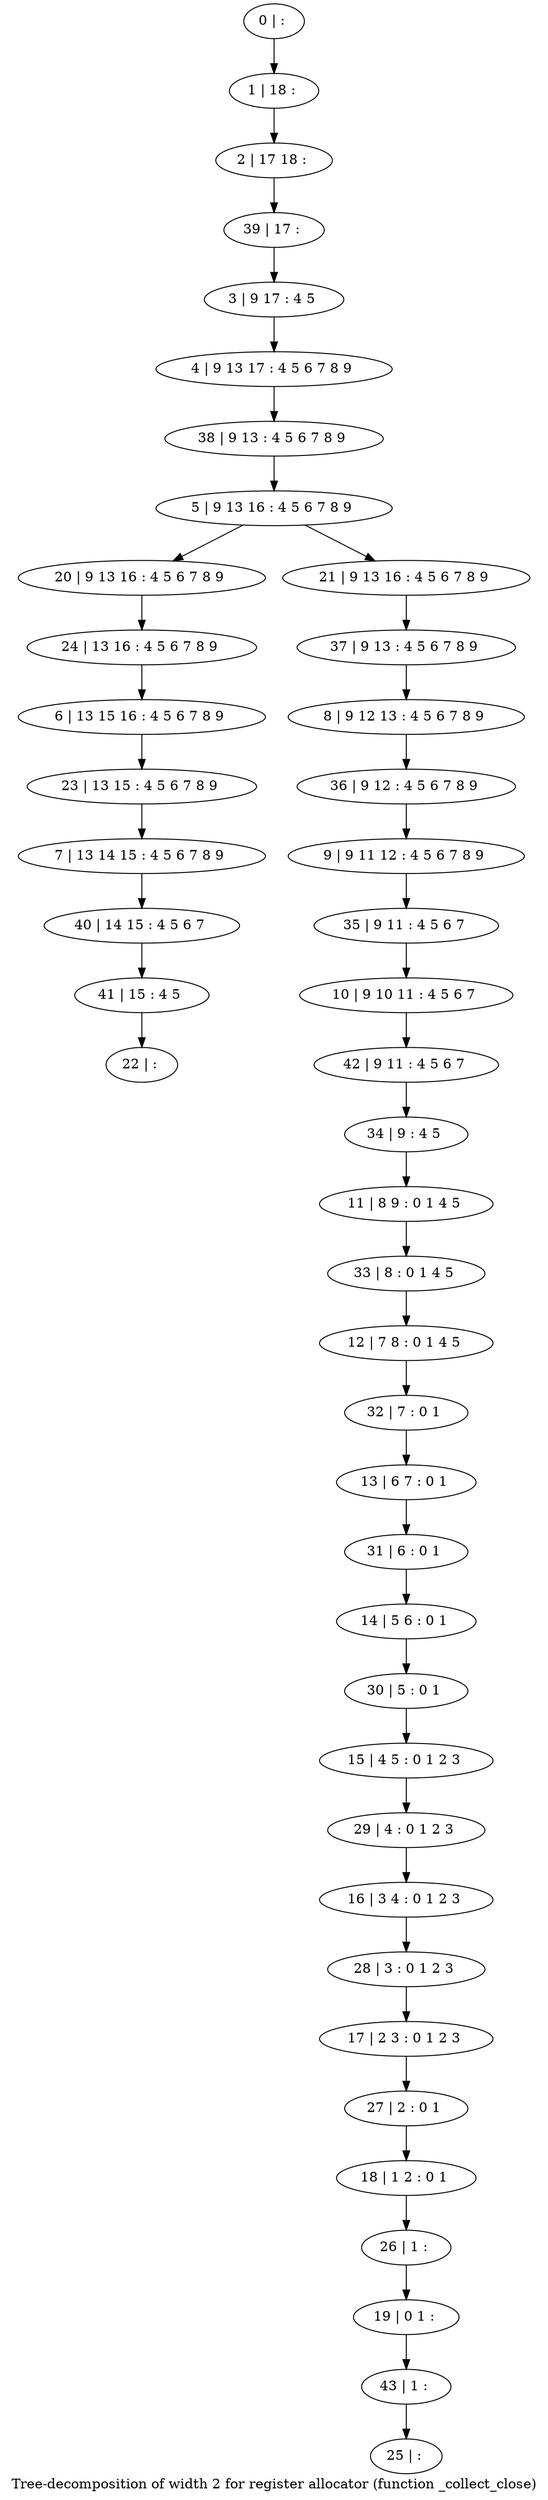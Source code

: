 digraph G {
graph [label="Tree-decomposition of width 2 for register allocator (function _collect_close)"]
0[label="0 | : "];
1[label="1 | 18 : "];
2[label="2 | 17 18 : "];
3[label="3 | 9 17 : 4 5 "];
4[label="4 | 9 13 17 : 4 5 6 7 8 9 "];
5[label="5 | 9 13 16 : 4 5 6 7 8 9 "];
6[label="6 | 13 15 16 : 4 5 6 7 8 9 "];
7[label="7 | 13 14 15 : 4 5 6 7 8 9 "];
8[label="8 | 9 12 13 : 4 5 6 7 8 9 "];
9[label="9 | 9 11 12 : 4 5 6 7 8 9 "];
10[label="10 | 9 10 11 : 4 5 6 7 "];
11[label="11 | 8 9 : 0 1 4 5 "];
12[label="12 | 7 8 : 0 1 4 5 "];
13[label="13 | 6 7 : 0 1 "];
14[label="14 | 5 6 : 0 1 "];
15[label="15 | 4 5 : 0 1 2 3 "];
16[label="16 | 3 4 : 0 1 2 3 "];
17[label="17 | 2 3 : 0 1 2 3 "];
18[label="18 | 1 2 : 0 1 "];
19[label="19 | 0 1 : "];
20[label="20 | 9 13 16 : 4 5 6 7 8 9 "];
21[label="21 | 9 13 16 : 4 5 6 7 8 9 "];
22[label="22 | : "];
23[label="23 | 13 15 : 4 5 6 7 8 9 "];
24[label="24 | 13 16 : 4 5 6 7 8 9 "];
25[label="25 | : "];
26[label="26 | 1 : "];
27[label="27 | 2 : 0 1 "];
28[label="28 | 3 : 0 1 2 3 "];
29[label="29 | 4 : 0 1 2 3 "];
30[label="30 | 5 : 0 1 "];
31[label="31 | 6 : 0 1 "];
32[label="32 | 7 : 0 1 "];
33[label="33 | 8 : 0 1 4 5 "];
34[label="34 | 9 : 4 5 "];
35[label="35 | 9 11 : 4 5 6 7 "];
36[label="36 | 9 12 : 4 5 6 7 8 9 "];
37[label="37 | 9 13 : 4 5 6 7 8 9 "];
38[label="38 | 9 13 : 4 5 6 7 8 9 "];
39[label="39 | 17 : "];
40[label="40 | 14 15 : 4 5 6 7 "];
41[label="41 | 15 : 4 5 "];
42[label="42 | 9 11 : 4 5 6 7 "];
43[label="43 | 1 : "];
0->1 ;
1->2 ;
3->4 ;
5->20 ;
5->21 ;
23->7 ;
6->23 ;
24->6 ;
20->24 ;
26->19 ;
18->26 ;
27->18 ;
17->27 ;
28->17 ;
16->28 ;
29->16 ;
15->29 ;
30->15 ;
14->30 ;
31->14 ;
13->31 ;
32->13 ;
12->32 ;
33->12 ;
11->33 ;
34->11 ;
35->10 ;
9->35 ;
36->9 ;
8->36 ;
37->8 ;
21->37 ;
38->5 ;
4->38 ;
39->3 ;
2->39 ;
7->40 ;
41->22 ;
40->41 ;
42->34 ;
10->42 ;
43->25 ;
19->43 ;
}
